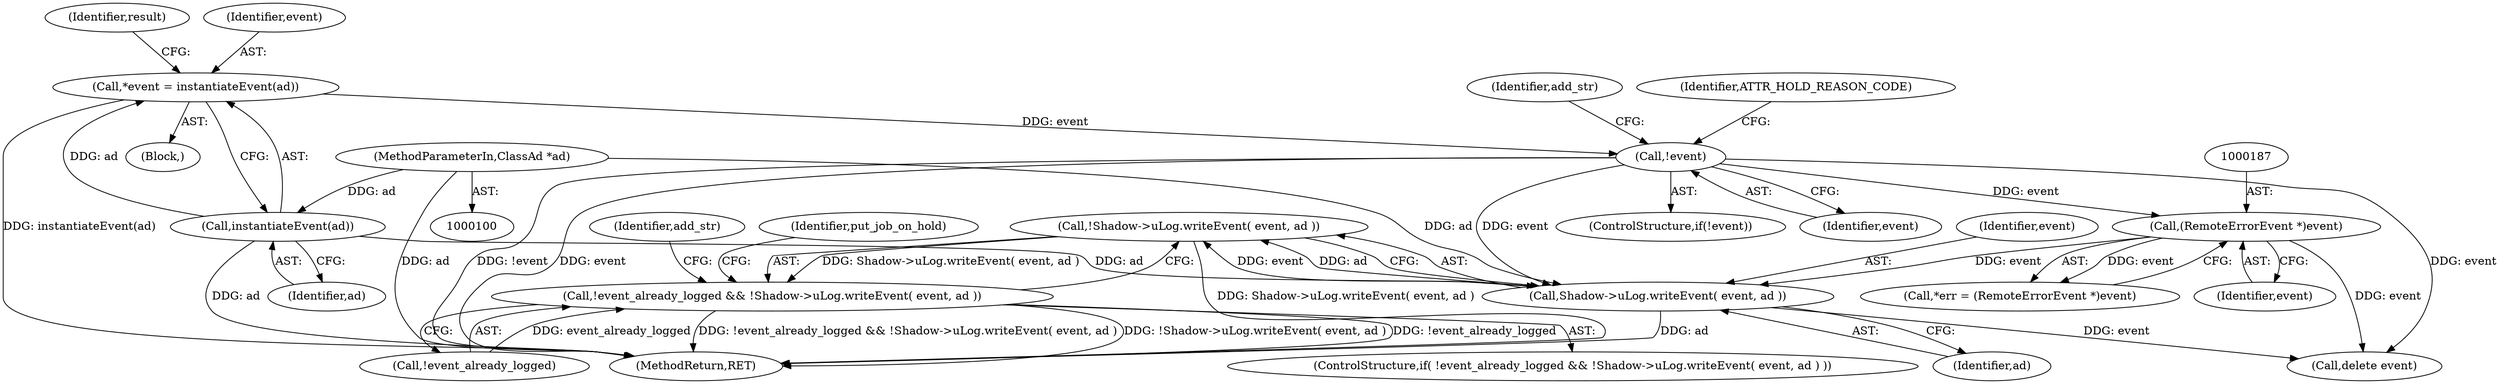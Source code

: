 digraph "0_htcondor_5e5571d1a431eb3c61977b6dd6ec90186ef79867_6@API" {
"1000233" [label="(Call,!Shadow->uLog.writeEvent( event, ad ))"];
"1000234" [label="(Call,Shadow->uLog.writeEvent( event, ad ))"];
"1000186" [label="(Call,(RemoteErrorEvent *)event)"];
"1000142" [label="(Call,!event)"];
"1000104" [label="(Call,*event = instantiateEvent(ad))"];
"1000106" [label="(Call,instantiateEvent(ad))"];
"1000101" [label="(MethodParameterIn,ClassAd *ad)"];
"1000230" [label="(Call,!event_already_logged && !Shadow->uLog.writeEvent( event, ad ))"];
"1000110" [label="(Identifier,result)"];
"1000229" [label="(ControlStructure,if( !event_already_logged && !Shadow->uLog.writeEvent( event, ad ) ))"];
"1000230" [label="(Call,!event_already_logged && !Shadow->uLog.writeEvent( event, ad ))"];
"1000235" [label="(Identifier,event)"];
"1000236" [label="(Identifier,ad)"];
"1000141" [label="(ControlStructure,if(!event))"];
"1000234" [label="(Call,Shadow->uLog.writeEvent( event, ad ))"];
"1000240" [label="(Identifier,add_str)"];
"1000102" [label="(Block,)"];
"1000157" [label="(Identifier,ATTR_HOLD_REASON_CODE)"];
"1000250" [label="(Identifier,put_job_on_hold)"];
"1000231" [label="(Call,!event_already_logged)"];
"1000281" [label="(MethodReturn,RET)"];
"1000107" [label="(Identifier,ad)"];
"1000277" [label="(Call,delete event)"];
"1000101" [label="(MethodParameterIn,ClassAd *ad)"];
"1000106" [label="(Call,instantiateEvent(ad))"];
"1000105" [label="(Identifier,event)"];
"1000147" [label="(Identifier,add_str)"];
"1000233" [label="(Call,!Shadow->uLog.writeEvent( event, ad ))"];
"1000142" [label="(Call,!event)"];
"1000184" [label="(Call,*err = (RemoteErrorEvent *)event)"];
"1000104" [label="(Call,*event = instantiateEvent(ad))"];
"1000186" [label="(Call,(RemoteErrorEvent *)event)"];
"1000188" [label="(Identifier,event)"];
"1000143" [label="(Identifier,event)"];
"1000233" -> "1000230"  [label="AST: "];
"1000233" -> "1000234"  [label="CFG: "];
"1000234" -> "1000233"  [label="AST: "];
"1000230" -> "1000233"  [label="CFG: "];
"1000233" -> "1000281"  [label="DDG: Shadow->uLog.writeEvent( event, ad )"];
"1000233" -> "1000230"  [label="DDG: Shadow->uLog.writeEvent( event, ad )"];
"1000234" -> "1000233"  [label="DDG: event"];
"1000234" -> "1000233"  [label="DDG: ad"];
"1000234" -> "1000236"  [label="CFG: "];
"1000235" -> "1000234"  [label="AST: "];
"1000236" -> "1000234"  [label="AST: "];
"1000234" -> "1000281"  [label="DDG: ad"];
"1000186" -> "1000234"  [label="DDG: event"];
"1000142" -> "1000234"  [label="DDG: event"];
"1000106" -> "1000234"  [label="DDG: ad"];
"1000101" -> "1000234"  [label="DDG: ad"];
"1000234" -> "1000277"  [label="DDG: event"];
"1000186" -> "1000184"  [label="AST: "];
"1000186" -> "1000188"  [label="CFG: "];
"1000187" -> "1000186"  [label="AST: "];
"1000188" -> "1000186"  [label="AST: "];
"1000184" -> "1000186"  [label="CFG: "];
"1000186" -> "1000184"  [label="DDG: event"];
"1000142" -> "1000186"  [label="DDG: event"];
"1000186" -> "1000277"  [label="DDG: event"];
"1000142" -> "1000141"  [label="AST: "];
"1000142" -> "1000143"  [label="CFG: "];
"1000143" -> "1000142"  [label="AST: "];
"1000147" -> "1000142"  [label="CFG: "];
"1000157" -> "1000142"  [label="CFG: "];
"1000142" -> "1000281"  [label="DDG: !event"];
"1000142" -> "1000281"  [label="DDG: event"];
"1000104" -> "1000142"  [label="DDG: event"];
"1000142" -> "1000277"  [label="DDG: event"];
"1000104" -> "1000102"  [label="AST: "];
"1000104" -> "1000106"  [label="CFG: "];
"1000105" -> "1000104"  [label="AST: "];
"1000106" -> "1000104"  [label="AST: "];
"1000110" -> "1000104"  [label="CFG: "];
"1000104" -> "1000281"  [label="DDG: instantiateEvent(ad)"];
"1000106" -> "1000104"  [label="DDG: ad"];
"1000106" -> "1000107"  [label="CFG: "];
"1000107" -> "1000106"  [label="AST: "];
"1000106" -> "1000281"  [label="DDG: ad"];
"1000101" -> "1000106"  [label="DDG: ad"];
"1000101" -> "1000100"  [label="AST: "];
"1000101" -> "1000281"  [label="DDG: ad"];
"1000230" -> "1000229"  [label="AST: "];
"1000230" -> "1000231"  [label="CFG: "];
"1000231" -> "1000230"  [label="AST: "];
"1000240" -> "1000230"  [label="CFG: "];
"1000250" -> "1000230"  [label="CFG: "];
"1000230" -> "1000281"  [label="DDG: !Shadow->uLog.writeEvent( event, ad )"];
"1000230" -> "1000281"  [label="DDG: !event_already_logged"];
"1000230" -> "1000281"  [label="DDG: !event_already_logged && !Shadow->uLog.writeEvent( event, ad )"];
"1000231" -> "1000230"  [label="DDG: event_already_logged"];
}
